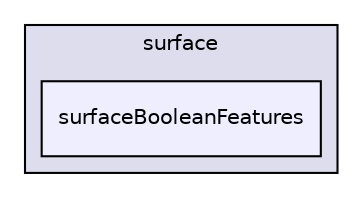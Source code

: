 digraph "applications/utilities/surface/surfaceBooleanFeatures" {
  bgcolor=transparent;
  compound=true
  node [ fontsize="10", fontname="Helvetica"];
  edge [ labelfontsize="10", labelfontname="Helvetica"];
  subgraph clusterdir_f17de662d5fa06afbf0442aecb6ca0a0 {
    graph [ bgcolor="#ddddee", pencolor="black", label="surface" fontname="Helvetica", fontsize="10", URL="dir_f17de662d5fa06afbf0442aecb6ca0a0.html"]
  dir_da04b1dc482135ffdc8123fc72ebcc53 [shape=box, label="surfaceBooleanFeatures", style="filled", fillcolor="#eeeeff", pencolor="black", URL="dir_da04b1dc482135ffdc8123fc72ebcc53.html"];
  }
}

